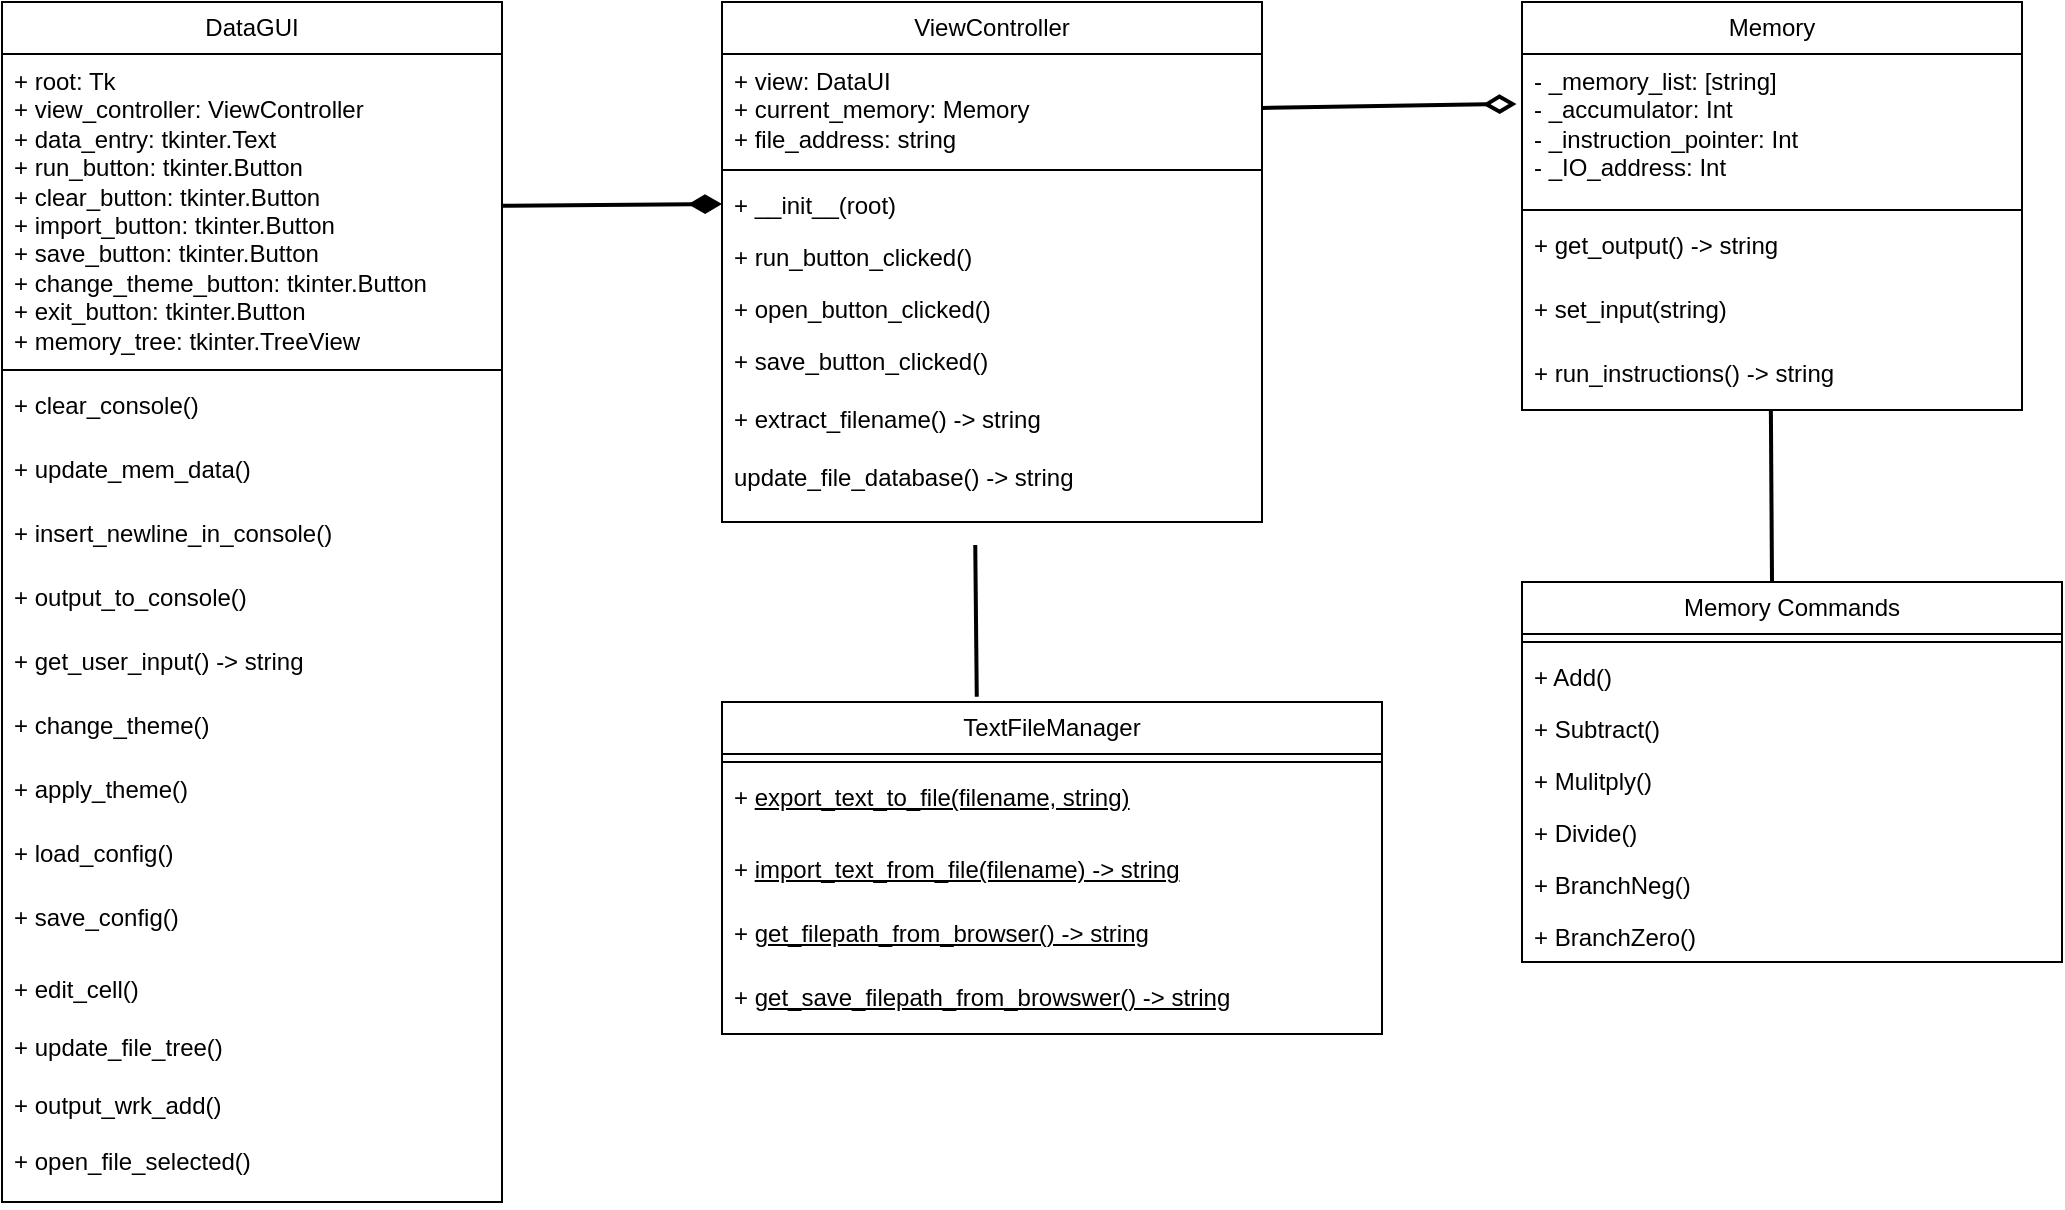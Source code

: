 <mxfile>
    <diagram name="Page-1" id="ZxnXqVYQeplbmKwVg0sh">
        <mxGraphModel dx="499" dy="545" grid="1" gridSize="10" guides="1" tooltips="1" connect="1" arrows="1" fold="1" page="1" pageScale="1" pageWidth="2000" pageHeight="2400" math="0" shadow="0">
            <root>
                <mxCell id="0"/>
                <mxCell id="1" parent="0"/>
                <mxCell id="mTYp2Us-hl-sHEKDFpyy-1" value="Memory" style="swimlane;fontStyle=0;childLayout=stackLayout;horizontal=1;startSize=26;fillColor=none;horizontalStack=0;resizeParent=1;resizeParentMax=0;resizeLast=0;collapsible=1;marginBottom=0;whiteSpace=wrap;html=1;" parent="1" vertex="1">
                    <mxGeometry x="890" y="300" width="250" height="204" as="geometry"/>
                </mxCell>
                <mxCell id="mTYp2Us-hl-sHEKDFpyy-2" value="- _memory_list: [string]&lt;br&gt;- _accumulator: Int&lt;br&gt;- _instruction_pointer: Int&lt;br&gt;- _IO_address: Int" style="text;strokeColor=none;fillColor=none;align=left;verticalAlign=top;spacingLeft=4;spacingRight=4;overflow=hidden;rotatable=0;points=[[0,0.5],[1,0.5]];portConstraint=eastwest;whiteSpace=wrap;html=1;" parent="mTYp2Us-hl-sHEKDFpyy-1" vertex="1">
                    <mxGeometry y="26" width="250" height="74" as="geometry"/>
                </mxCell>
                <mxCell id="mTYp2Us-hl-sHEKDFpyy-49" value="" style="line;strokeWidth=1;fillColor=none;align=left;verticalAlign=middle;spacingTop=-1;spacingLeft=3;spacingRight=3;rotatable=0;labelPosition=right;points=[];portConstraint=eastwest;strokeColor=inherit;" parent="mTYp2Us-hl-sHEKDFpyy-1" vertex="1">
                    <mxGeometry y="100" width="250" height="8" as="geometry"/>
                </mxCell>
                <mxCell id="mTYp2Us-hl-sHEKDFpyy-33" value="+ get_output() -&amp;gt; string" style="text;strokeColor=none;fillColor=none;align=left;verticalAlign=top;spacingLeft=4;spacingRight=4;overflow=hidden;rotatable=0;points=[[0,0.5],[1,0.5]];portConstraint=eastwest;whiteSpace=wrap;html=1;" parent="mTYp2Us-hl-sHEKDFpyy-1" vertex="1">
                    <mxGeometry y="108" width="250" height="32" as="geometry"/>
                </mxCell>
                <mxCell id="mTYp2Us-hl-sHEKDFpyy-34" value="+ set_input(string)" style="text;strokeColor=none;fillColor=none;align=left;verticalAlign=top;spacingLeft=4;spacingRight=4;overflow=hidden;rotatable=0;points=[[0,0.5],[1,0.5]];portConstraint=eastwest;whiteSpace=wrap;html=1;" parent="mTYp2Us-hl-sHEKDFpyy-1" vertex="1">
                    <mxGeometry y="140" width="250" height="32" as="geometry"/>
                </mxCell>
                <mxCell id="mTYp2Us-hl-sHEKDFpyy-35" value="+ run_instructions() -&amp;gt; string" style="text;strokeColor=none;fillColor=none;align=left;verticalAlign=top;spacingLeft=4;spacingRight=4;overflow=hidden;rotatable=0;points=[[0,0.5],[1,0.5]];portConstraint=eastwest;whiteSpace=wrap;html=1;" parent="mTYp2Us-hl-sHEKDFpyy-1" vertex="1">
                    <mxGeometry y="172" width="250" height="32" as="geometry"/>
                </mxCell>
                <mxCell id="mTYp2Us-hl-sHEKDFpyy-19" value="ViewController" style="swimlane;fontStyle=0;childLayout=stackLayout;horizontal=1;startSize=26;fillColor=none;horizontalStack=0;resizeParent=1;resizeParentMax=0;resizeLast=0;collapsible=1;marginBottom=0;whiteSpace=wrap;html=1;" parent="1" vertex="1">
                    <mxGeometry x="490" y="300" width="270" height="260" as="geometry"/>
                </mxCell>
                <mxCell id="mTYp2Us-hl-sHEKDFpyy-20" value="+ view: DataUI&lt;br&gt;+ current_memory: Memory&lt;br&gt;+ file_address: string" style="text;strokeColor=none;fillColor=none;align=left;verticalAlign=top;spacingLeft=4;spacingRight=4;overflow=hidden;rotatable=0;points=[[0,0.5],[1,0.5]];portConstraint=eastwest;whiteSpace=wrap;html=1;" parent="mTYp2Us-hl-sHEKDFpyy-19" vertex="1">
                    <mxGeometry y="26" width="270" height="54" as="geometry"/>
                </mxCell>
                <mxCell id="mTYp2Us-hl-sHEKDFpyy-48" value="" style="line;strokeWidth=1;fillColor=none;align=left;verticalAlign=middle;spacingTop=-1;spacingLeft=3;spacingRight=3;rotatable=0;labelPosition=right;points=[];portConstraint=eastwest;strokeColor=inherit;" parent="mTYp2Us-hl-sHEKDFpyy-19" vertex="1">
                    <mxGeometry y="80" width="270" height="8" as="geometry"/>
                </mxCell>
                <mxCell id="mTYp2Us-hl-sHEKDFpyy-21" value="+ __init__(root)" style="text;strokeColor=none;fillColor=none;align=left;verticalAlign=top;spacingLeft=4;spacingRight=4;overflow=hidden;rotatable=0;points=[[0,0.5],[1,0.5]];portConstraint=eastwest;whiteSpace=wrap;html=1;" parent="mTYp2Us-hl-sHEKDFpyy-19" vertex="1">
                    <mxGeometry y="88" width="270" height="26" as="geometry"/>
                </mxCell>
                <mxCell id="mTYp2Us-hl-sHEKDFpyy-22" value="+ run_button_clicked()" style="text;strokeColor=none;fillColor=none;align=left;verticalAlign=top;spacingLeft=4;spacingRight=4;overflow=hidden;rotatable=0;points=[[0,0.5],[1,0.5]];portConstraint=eastwest;whiteSpace=wrap;html=1;" parent="mTYp2Us-hl-sHEKDFpyy-19" vertex="1">
                    <mxGeometry y="114" width="270" height="26" as="geometry"/>
                </mxCell>
                <mxCell id="mTYp2Us-hl-sHEKDFpyy-27" value="+ open_button_clicked()" style="text;strokeColor=none;fillColor=none;align=left;verticalAlign=top;spacingLeft=4;spacingRight=4;overflow=hidden;rotatable=0;points=[[0,0.5],[1,0.5]];portConstraint=eastwest;whiteSpace=wrap;html=1;" parent="mTYp2Us-hl-sHEKDFpyy-19" vertex="1">
                    <mxGeometry y="140" width="270" height="26" as="geometry"/>
                </mxCell>
                <mxCell id="mTYp2Us-hl-sHEKDFpyy-28" value="+ save_button_clicked()&lt;br&gt;&lt;br&gt;+ extract_filename() -&amp;gt; string&lt;br&gt;&lt;br&gt;update_file_database() -&amp;gt; string" style="text;strokeColor=none;fillColor=none;align=left;verticalAlign=top;spacingLeft=4;spacingRight=4;overflow=hidden;rotatable=0;points=[[0,0.5],[1,0.5]];portConstraint=eastwest;whiteSpace=wrap;html=1;" parent="mTYp2Us-hl-sHEKDFpyy-19" vertex="1">
                    <mxGeometry y="166" width="270" height="94" as="geometry"/>
                </mxCell>
                <mxCell id="2" value="DataGUI" style="swimlane;fontStyle=0;childLayout=stackLayout;horizontal=1;startSize=26;fillColor=none;horizontalStack=0;resizeParent=1;resizeParentMax=0;resizeLast=0;collapsible=1;marginBottom=0;whiteSpace=wrap;html=1;" parent="1" vertex="1">
                    <mxGeometry x="130" y="300" width="250" height="600" as="geometry"/>
                </mxCell>
                <mxCell id="6" value="+ root: Tk&lt;br&gt;+ view_controller: ViewController&lt;br&gt;+ data_entry: tkinter.Text&lt;br&gt;+ run_button: tkinter.Button&lt;br&gt;+ clear_button: tkinter.Button&lt;br&gt;+ import_button: tkinter.Button&lt;br&gt;+ save_button: tkinter.Button&lt;br&gt;+ change_theme_button: tkinter.Button&lt;br&gt;+ exit_button: tkinter.Button&lt;br&gt;+ memory_tree: tkinter.TreeView" style="text;strokeColor=none;fillColor=none;align=left;verticalAlign=top;spacingLeft=4;spacingRight=4;overflow=hidden;rotatable=0;points=[[0,0.5],[1,0.5]];portConstraint=eastwest;whiteSpace=wrap;html=1;" parent="2" vertex="1">
                    <mxGeometry y="26" width="250" height="154" as="geometry"/>
                </mxCell>
                <mxCell id="7" value="" style="line;strokeWidth=1;fillColor=none;align=left;verticalAlign=middle;spacingTop=-1;spacingLeft=3;spacingRight=3;rotatable=0;labelPosition=right;points=[];portConstraint=eastwest;strokeColor=inherit;" parent="2" vertex="1">
                    <mxGeometry y="180" width="250" height="8" as="geometry"/>
                </mxCell>
                <mxCell id="8" value="+ clear_console()" style="text;strokeColor=none;fillColor=none;align=left;verticalAlign=top;spacingLeft=4;spacingRight=4;overflow=hidden;rotatable=0;points=[[0,0.5],[1,0.5]];portConstraint=eastwest;whiteSpace=wrap;html=1;" parent="2" vertex="1">
                    <mxGeometry y="188" width="250" height="32" as="geometry"/>
                </mxCell>
                <mxCell id="9" value="+ update_mem_data()" style="text;strokeColor=none;fillColor=none;align=left;verticalAlign=top;spacingLeft=4;spacingRight=4;overflow=hidden;rotatable=0;points=[[0,0.5],[1,0.5]];portConstraint=eastwest;whiteSpace=wrap;html=1;" parent="2" vertex="1">
                    <mxGeometry y="220" width="250" height="32" as="geometry"/>
                </mxCell>
                <mxCell id="10" value="+ insert_newline_in_console()" style="text;strokeColor=none;fillColor=none;align=left;verticalAlign=top;spacingLeft=4;spacingRight=4;overflow=hidden;rotatable=0;points=[[0,0.5],[1,0.5]];portConstraint=eastwest;whiteSpace=wrap;html=1;" parent="2" vertex="1">
                    <mxGeometry y="252" width="250" height="32" as="geometry"/>
                </mxCell>
                <mxCell id="11" value="+ output_to_console()" style="text;strokeColor=none;fillColor=none;align=left;verticalAlign=top;spacingLeft=4;spacingRight=4;overflow=hidden;rotatable=0;points=[[0,0.5],[1,0.5]];portConstraint=eastwest;whiteSpace=wrap;html=1;" parent="2" vertex="1">
                    <mxGeometry y="284" width="250" height="32" as="geometry"/>
                </mxCell>
                <mxCell id="12" value="+ get_user_input() -&amp;gt; string" style="text;strokeColor=none;fillColor=none;align=left;verticalAlign=top;spacingLeft=4;spacingRight=4;overflow=hidden;rotatable=0;points=[[0,0.5],[1,0.5]];portConstraint=eastwest;whiteSpace=wrap;html=1;" parent="2" vertex="1">
                    <mxGeometry y="316" width="250" height="32" as="geometry"/>
                </mxCell>
                <mxCell id="13" value="+ change_theme()" style="text;strokeColor=none;fillColor=none;align=left;verticalAlign=top;spacingLeft=4;spacingRight=4;overflow=hidden;rotatable=0;points=[[0,0.5],[1,0.5]];portConstraint=eastwest;whiteSpace=wrap;html=1;" parent="2" vertex="1">
                    <mxGeometry y="348" width="250" height="32" as="geometry"/>
                </mxCell>
                <mxCell id="14" value="+ apply_theme()" style="text;strokeColor=none;fillColor=none;align=left;verticalAlign=top;spacingLeft=4;spacingRight=4;overflow=hidden;rotatable=0;points=[[0,0.5],[1,0.5]];portConstraint=eastwest;whiteSpace=wrap;html=1;" parent="2" vertex="1">
                    <mxGeometry y="380" width="250" height="32" as="geometry"/>
                </mxCell>
                <mxCell id="15" value="+ load_config()" style="text;strokeColor=none;fillColor=none;align=left;verticalAlign=top;spacingLeft=4;spacingRight=4;overflow=hidden;rotatable=0;points=[[0,0.5],[1,0.5]];portConstraint=eastwest;whiteSpace=wrap;html=1;" parent="2" vertex="1">
                    <mxGeometry y="412" width="250" height="32" as="geometry"/>
                </mxCell>
                <mxCell id="16" value="+ save_config()" style="text;strokeColor=none;fillColor=none;align=left;verticalAlign=top;spacingLeft=4;spacingRight=4;overflow=hidden;rotatable=0;points=[[0,0.5],[1,0.5]];portConstraint=eastwest;whiteSpace=wrap;html=1;" parent="2" vertex="1">
                    <mxGeometry y="444" width="250" height="36" as="geometry"/>
                </mxCell>
                <mxCell id="70" value="+ edit_cell()&lt;br&gt;&lt;br&gt;+ update_file_tree()&lt;br&gt;&lt;br&gt;+ output_wrk_add()&lt;br&gt;&lt;br&gt;+ open_file_selected()" style="text;strokeColor=none;fillColor=none;align=left;verticalAlign=top;spacingLeft=4;spacingRight=4;overflow=hidden;rotatable=0;points=[[0,0.5],[1,0.5]];portConstraint=eastwest;whiteSpace=wrap;html=1;" vertex="1" parent="2">
                    <mxGeometry y="480" width="250" height="120" as="geometry"/>
                </mxCell>
                <mxCell id="39" value="TextFileManager" style="swimlane;fontStyle=0;childLayout=stackLayout;horizontal=1;startSize=26;fillColor=none;horizontalStack=0;resizeParent=1;resizeParentMax=0;resizeLast=0;collapsible=1;marginBottom=0;whiteSpace=wrap;html=1;" parent="1" vertex="1">
                    <mxGeometry x="490" y="650" width="330" height="166" as="geometry"/>
                </mxCell>
                <mxCell id="41" value="" style="line;strokeWidth=1;fillColor=none;align=left;verticalAlign=middle;spacingTop=-1;spacingLeft=3;spacingRight=3;rotatable=0;labelPosition=right;points=[];portConstraint=eastwest;strokeColor=inherit;" parent="39" vertex="1">
                    <mxGeometry y="26" width="330" height="8" as="geometry"/>
                </mxCell>
                <mxCell id="42" value="+&amp;nbsp;&lt;u&gt;export_text_to_file(filename, string)&lt;/u&gt;" style="text;strokeColor=none;fillColor=none;align=left;verticalAlign=top;spacingLeft=4;spacingRight=4;overflow=hidden;rotatable=0;points=[[0,0.5],[1,0.5]];portConstraint=eastwest;whiteSpace=wrap;html=1;" parent="39" vertex="1">
                    <mxGeometry y="34" width="330" height="36" as="geometry"/>
                </mxCell>
                <mxCell id="43" value="+ &lt;u&gt;import_text_from_file(filename) -&amp;gt; string&lt;/u&gt;" style="text;strokeColor=none;fillColor=none;align=left;verticalAlign=top;spacingLeft=4;spacingRight=4;overflow=hidden;rotatable=0;points=[[0,0.5],[1,0.5]];portConstraint=eastwest;whiteSpace=wrap;html=1;" parent="39" vertex="1">
                    <mxGeometry y="70" width="330" height="32" as="geometry"/>
                </mxCell>
                <mxCell id="44" value="+ &lt;u&gt;get_filepath_from_browser() -&amp;gt; string&lt;/u&gt;" style="text;strokeColor=none;fillColor=none;align=left;verticalAlign=top;spacingLeft=4;spacingRight=4;overflow=hidden;rotatable=0;points=[[0,0.5],[1,0.5]];portConstraint=eastwest;whiteSpace=wrap;html=1;" parent="39" vertex="1">
                    <mxGeometry y="102" width="330" height="32" as="geometry"/>
                </mxCell>
                <mxCell id="45" value="+ &lt;u&gt;get_save_filepath_from_browswer() -&amp;gt; string&lt;/u&gt;" style="text;strokeColor=none;fillColor=none;align=left;verticalAlign=top;spacingLeft=4;spacingRight=4;overflow=hidden;rotatable=0;points=[[0,0.5],[1,0.5]];portConstraint=eastwest;whiteSpace=wrap;html=1;" parent="39" vertex="1">
                    <mxGeometry y="134" width="330" height="32" as="geometry"/>
                </mxCell>
                <mxCell id="51" value="" style="edgeStyle=none;html=1;entryX=0;entryY=0.5;entryDx=0;entryDy=0;endArrow=diamondThin;endFill=1;endSize=11;startSize=11;targetPerimeterSpacing=7;strokeWidth=2;" parent="1" source="6" target="mTYp2Us-hl-sHEKDFpyy-21" edge="1">
                    <mxGeometry relative="1" as="geometry"/>
                </mxCell>
                <mxCell id="53" value="" style="edgeStyle=none;html=1;endArrow=diamondThin;endFill=0;endSize=11;startSize=11;targetPerimeterSpacing=7;strokeWidth=2;exitX=1;exitY=0.5;exitDx=0;exitDy=0;entryX=-0.011;entryY=0.337;entryDx=0;entryDy=0;entryPerimeter=0;" parent="1" source="mTYp2Us-hl-sHEKDFpyy-20" target="mTYp2Us-hl-sHEKDFpyy-2" edge="1">
                    <mxGeometry relative="1" as="geometry">
                        <mxPoint x="390.0" y="411.936" as="sourcePoint"/>
                        <mxPoint x="870" y="380" as="targetPoint"/>
                    </mxGeometry>
                </mxCell>
                <mxCell id="54" value="" style="edgeStyle=none;html=1;endArrow=none;endFill=0;endSize=11;startSize=11;targetPerimeterSpacing=7;strokeWidth=2;exitX=0.469;exitY=1.122;exitDx=0;exitDy=0;exitPerimeter=0;entryX=0.386;entryY=-0.016;entryDx=0;entryDy=0;entryPerimeter=0;" parent="1" source="mTYp2Us-hl-sHEKDFpyy-28" target="39" edge="1">
                    <mxGeometry relative="1" as="geometry">
                        <mxPoint x="770" y="363" as="sourcePoint"/>
                        <mxPoint x="617" y="580" as="targetPoint"/>
                    </mxGeometry>
                </mxCell>
                <mxCell id="55" value="Memory Commands" style="swimlane;fontStyle=0;childLayout=stackLayout;horizontal=1;startSize=26;fillColor=none;horizontalStack=0;resizeParent=1;resizeParentMax=0;resizeLast=0;collapsible=1;marginBottom=0;whiteSpace=wrap;html=1;" parent="1" vertex="1">
                    <mxGeometry x="890" y="590" width="270" height="190" as="geometry"/>
                </mxCell>
                <mxCell id="57" value="" style="line;strokeWidth=1;fillColor=none;align=left;verticalAlign=middle;spacingTop=-1;spacingLeft=3;spacingRight=3;rotatable=0;labelPosition=right;points=[];portConstraint=eastwest;strokeColor=inherit;" parent="55" vertex="1">
                    <mxGeometry y="26" width="270" height="8" as="geometry"/>
                </mxCell>
                <mxCell id="58" value="+ Add()" style="text;strokeColor=none;fillColor=none;align=left;verticalAlign=top;spacingLeft=4;spacingRight=4;overflow=hidden;rotatable=0;points=[[0,0.5],[1,0.5]];portConstraint=eastwest;whiteSpace=wrap;html=1;" parent="55" vertex="1">
                    <mxGeometry y="34" width="270" height="26" as="geometry"/>
                </mxCell>
                <mxCell id="59" value="+ Subtract()" style="text;strokeColor=none;fillColor=none;align=left;verticalAlign=top;spacingLeft=4;spacingRight=4;overflow=hidden;rotatable=0;points=[[0,0.5],[1,0.5]];portConstraint=eastwest;whiteSpace=wrap;html=1;" parent="55" vertex="1">
                    <mxGeometry y="60" width="270" height="26" as="geometry"/>
                </mxCell>
                <mxCell id="60" value="+ Mulitply()" style="text;strokeColor=none;fillColor=none;align=left;verticalAlign=top;spacingLeft=4;spacingRight=4;overflow=hidden;rotatable=0;points=[[0,0.5],[1,0.5]];portConstraint=eastwest;whiteSpace=wrap;html=1;" parent="55" vertex="1">
                    <mxGeometry y="86" width="270" height="26" as="geometry"/>
                </mxCell>
                <mxCell id="61" value="+ Divide()" style="text;strokeColor=none;fillColor=none;align=left;verticalAlign=top;spacingLeft=4;spacingRight=4;overflow=hidden;rotatable=0;points=[[0,0.5],[1,0.5]];portConstraint=eastwest;whiteSpace=wrap;html=1;" parent="55" vertex="1">
                    <mxGeometry y="112" width="270" height="26" as="geometry"/>
                </mxCell>
                <mxCell id="62" value="+ BranchNeg()" style="text;strokeColor=none;fillColor=none;align=left;verticalAlign=top;spacingLeft=4;spacingRight=4;overflow=hidden;rotatable=0;points=[[0,0.5],[1,0.5]];portConstraint=eastwest;whiteSpace=wrap;html=1;" parent="55" vertex="1">
                    <mxGeometry y="138" width="270" height="26" as="geometry"/>
                </mxCell>
                <mxCell id="63" value="+ BranchZero()" style="text;strokeColor=none;fillColor=none;align=left;verticalAlign=top;spacingLeft=4;spacingRight=4;overflow=hidden;rotatable=0;points=[[0,0.5],[1,0.5]];portConstraint=eastwest;whiteSpace=wrap;html=1;" parent="55" vertex="1">
                    <mxGeometry y="164" width="270" height="26" as="geometry"/>
                </mxCell>
                <mxCell id="64" value="" style="edgeStyle=none;html=1;endArrow=none;endFill=0;endSize=11;startSize=11;targetPerimeterSpacing=7;strokeWidth=2;exitX=0.469;exitY=1.122;exitDx=0;exitDy=0;exitPerimeter=0;" parent="1" edge="1">
                    <mxGeometry relative="1" as="geometry">
                        <mxPoint x="1014.44" y="504.002" as="sourcePoint"/>
                        <mxPoint x="1015" y="590" as="targetPoint"/>
                    </mxGeometry>
                </mxCell>
            </root>
        </mxGraphModel>
    </diagram>
</mxfile>